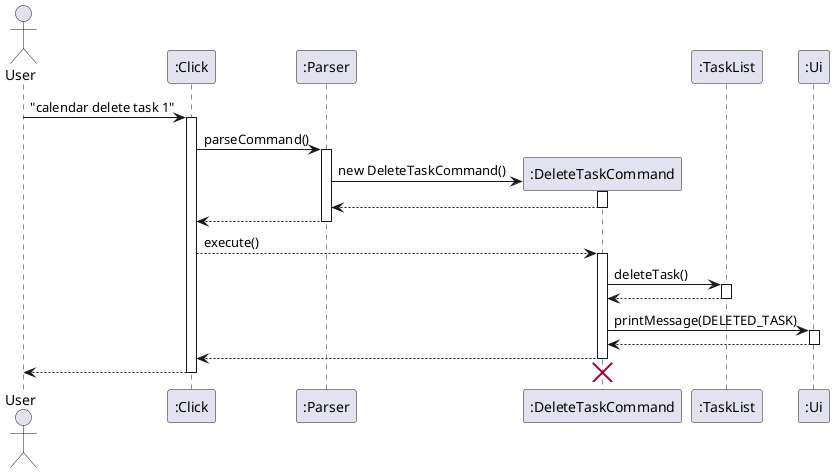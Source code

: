 @startuml
Actor User
User -> ":Click" : "calendar delete task 1"
participant ":Click"
activate ":Click"
":Click" -> ":Parser" : parseCommand()
participant ":Parser"
activate ":Parser"
create ":DeleteTaskCommand"
":Parser" -> ":DeleteTaskCommand" : new DeleteTaskCommand()
activate ":DeleteTaskCommand"
return
deactivate ":DeleteTaskCommand"
":Parser" --> ":Click"
deactivate ":Parser"
":Click" --> ":DeleteTaskCommand" : execute()
activate ":DeleteTaskCommand"
participant ":TaskList"
":DeleteTaskCommand" -> ":TaskList" : deleteTask()
activate ":TaskList"
return
participant ":Ui"
":DeleteTaskCommand" -> ":Ui" : printMessage(DELETED_TASK)
activate ":Ui"
return
":DeleteTaskCommand" --> ":Click"
deactivate ":DeleteTaskCommand"
":Click" --> User
deactivate ":Click"
deactivate ":DeleteTaskCommand"
destroy ":DeleteTaskCommand"
@enduml